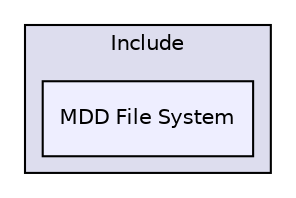 digraph "C:/Users/mainuser/Desktop/School/SeniorProject/EthKitTCP/Microchip/Include/MDD File System" {
  compound=true
  node [ fontsize="10", fontname="Helvetica"];
  edge [ labelfontsize="10", labelfontname="Helvetica"];
  subgraph clusterdir_7ce300d8a919a620616ec6bc64c02d37 {
    graph [ bgcolor="#ddddee", pencolor="black", label="Include" fontname="Helvetica", fontsize="10", URL="dir_7ce300d8a919a620616ec6bc64c02d37.html"]
  dir_23a3f4323e0a44d1fe71d95c01439565 [shape=box, label="MDD File System", style="filled", fillcolor="#eeeeff", pencolor="black", URL="dir_23a3f4323e0a44d1fe71d95c01439565.html"];
  }
}

